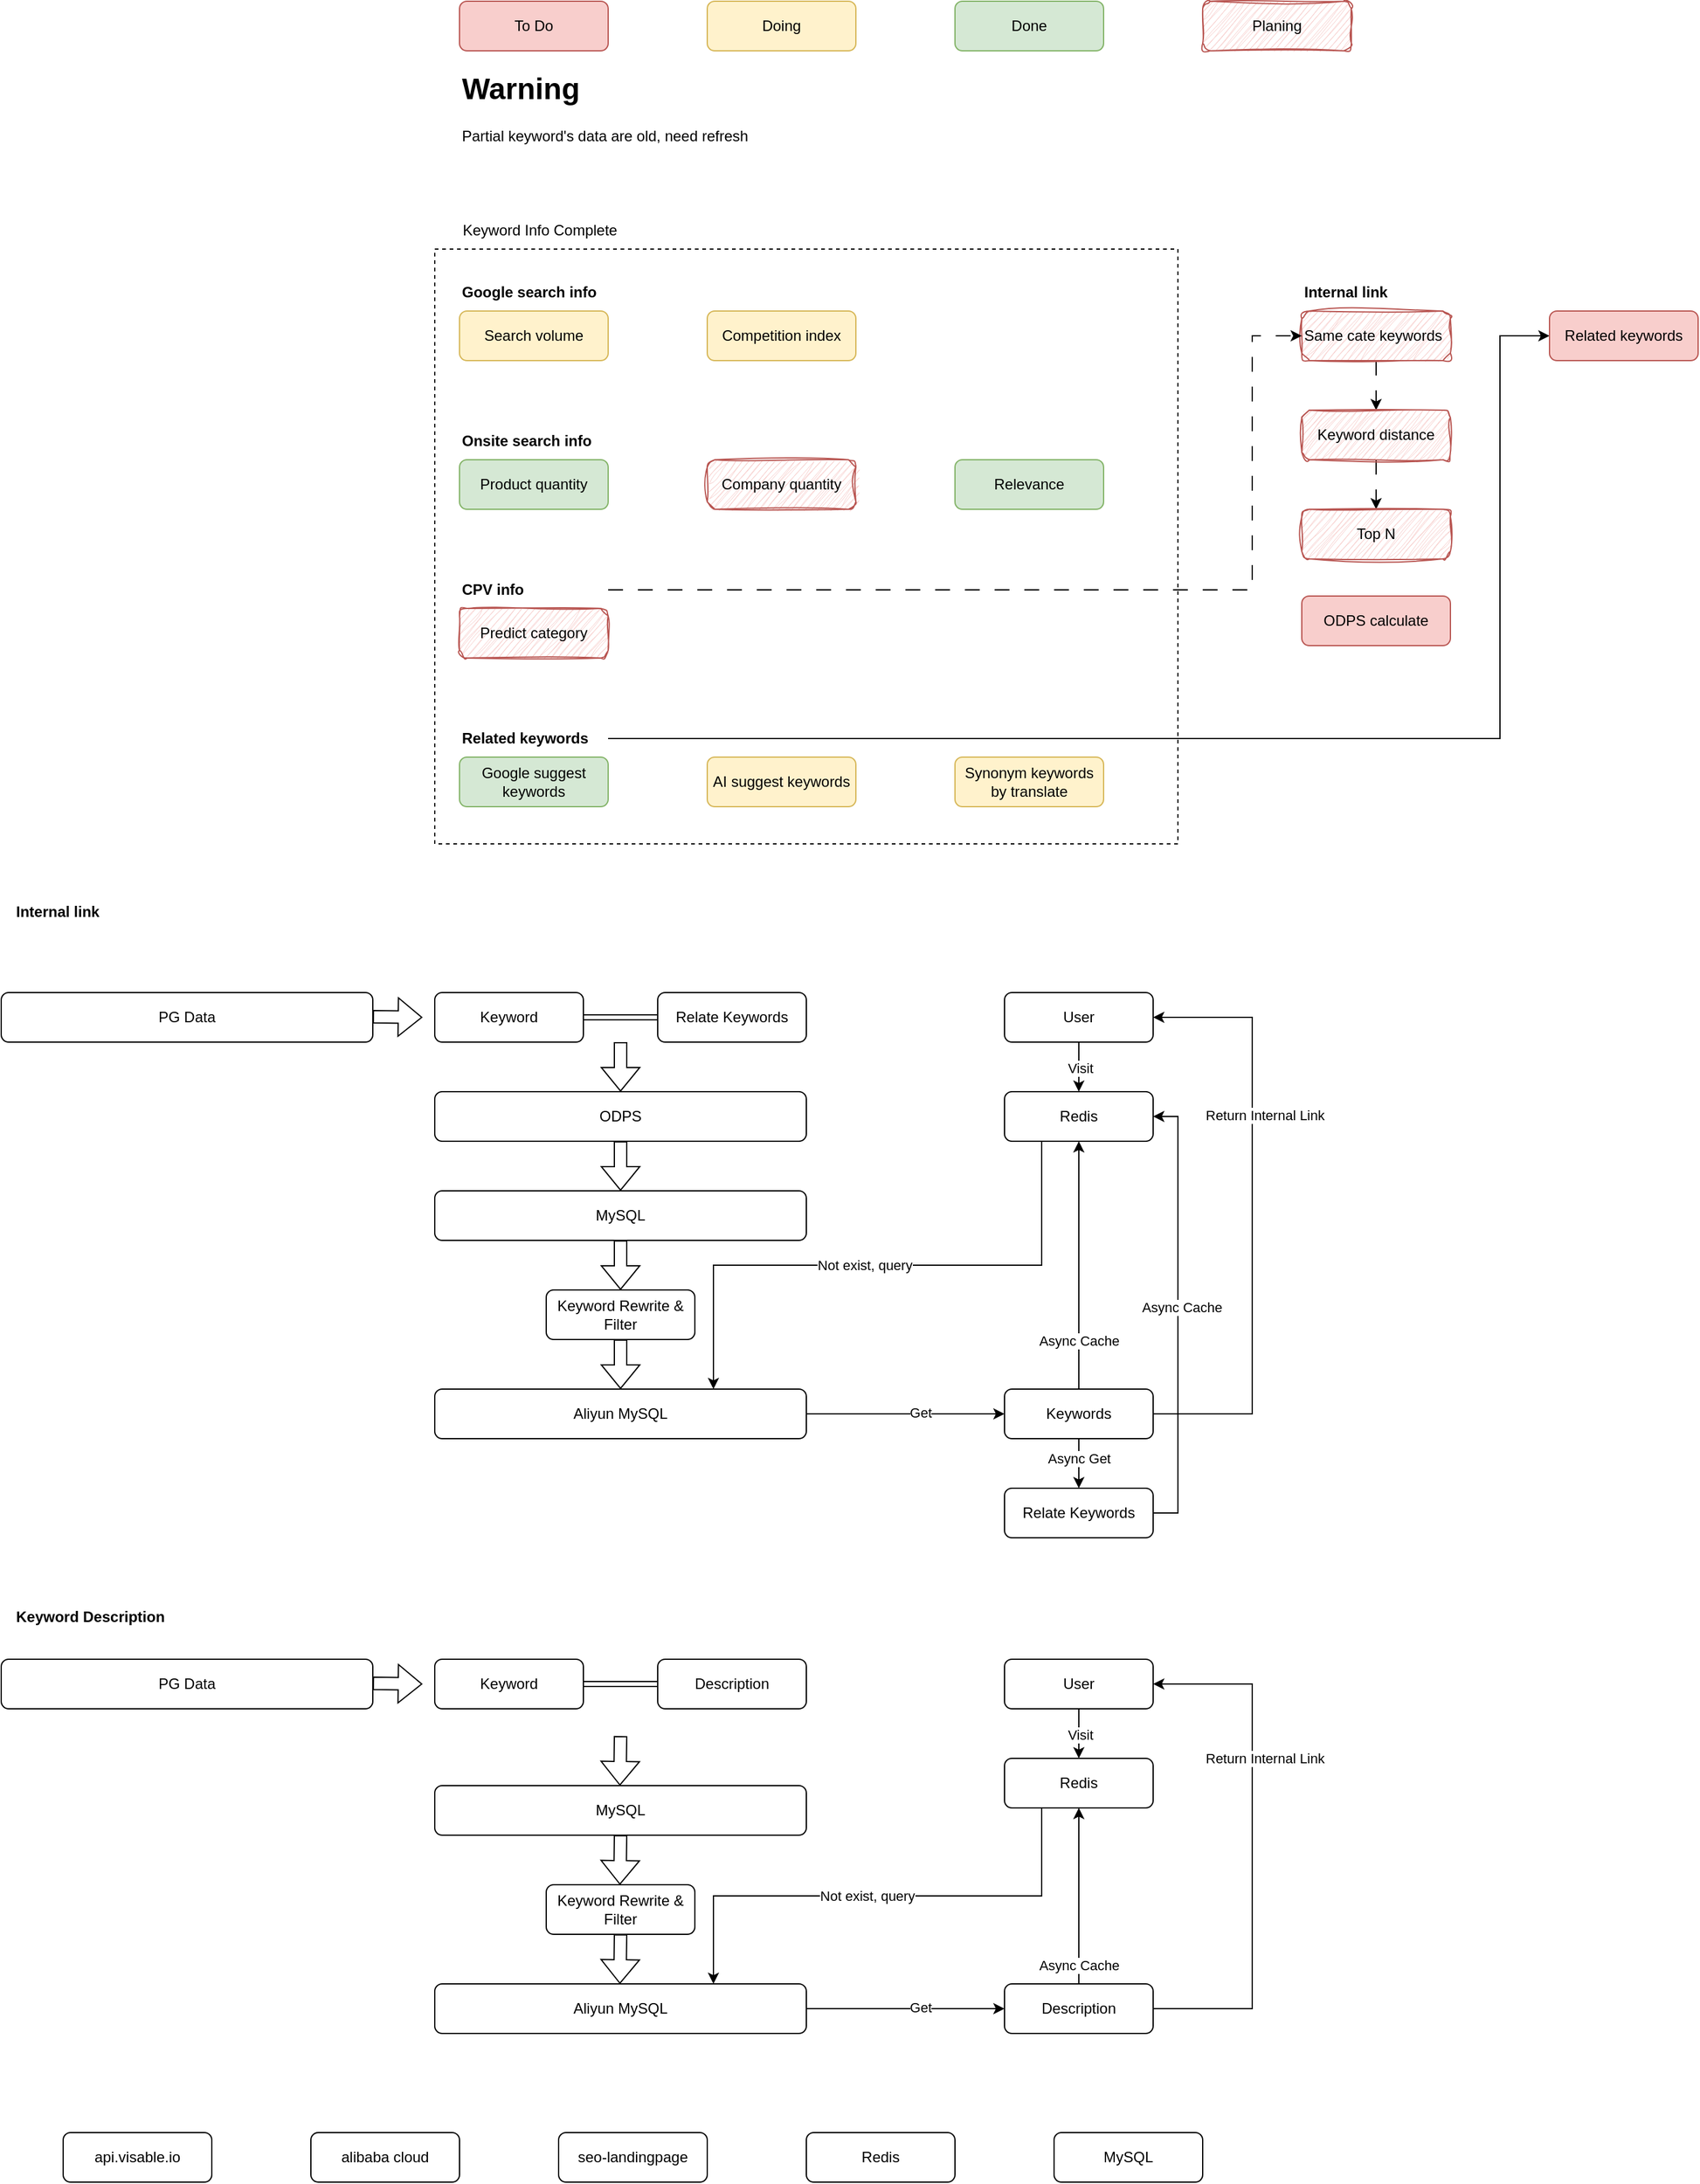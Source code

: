 <mxfile version="26.0.4">
  <diagram name="第 1 页" id="Ahy9z273mDnoItKWHtvz">
    <mxGraphModel dx="1853" dy="1712" grid="1" gridSize="10" guides="1" tooltips="1" connect="1" arrows="1" fold="1" page="1" pageScale="1" pageWidth="827" pageHeight="1169" math="0" shadow="0">
      <root>
        <mxCell id="0" />
        <mxCell id="1" parent="0" />
        <mxCell id="QLPklkZy8RkslpNxWZRx-1" value="" style="rounded=0;whiteSpace=wrap;html=1;fillColor=none;dashed=1;" parent="1" vertex="1">
          <mxGeometry x="60" y="80" width="600" height="480" as="geometry" />
        </mxCell>
        <mxCell id="ZgwYBRZ7Yv_oCQDFEMFJ-1" value="Search volume" style="rounded=1;whiteSpace=wrap;html=1;fillColor=#fff2cc;strokeColor=#d6b656;" parent="1" vertex="1">
          <mxGeometry x="80" y="130" width="120" height="40" as="geometry" />
        </mxCell>
        <mxCell id="ZgwYBRZ7Yv_oCQDFEMFJ-2" value="Google search info" style="text;html=1;align=left;verticalAlign=middle;whiteSpace=wrap;rounded=0;fontStyle=1" parent="1" vertex="1">
          <mxGeometry x="80" y="100" width="120" height="30" as="geometry" />
        </mxCell>
        <mxCell id="OpWzETZfZjG-gpqcdHy6-1" value="Google suggest keywords" style="rounded=1;whiteSpace=wrap;html=1;fillColor=#d5e8d4;strokeColor=#82b366;" parent="1" vertex="1">
          <mxGeometry x="80" y="490" width="120" height="40" as="geometry" />
        </mxCell>
        <mxCell id="OpWzETZfZjG-gpqcdHy6-23" style="edgeStyle=orthogonalEdgeStyle;rounded=0;orthogonalLoop=1;jettySize=auto;html=1;exitX=1;exitY=0.5;exitDx=0;exitDy=0;entryX=0;entryY=0.5;entryDx=0;entryDy=0;" parent="1" source="OpWzETZfZjG-gpqcdHy6-2" target="OpWzETZfZjG-gpqcdHy6-18" edge="1">
          <mxGeometry relative="1" as="geometry">
            <Array as="points">
              <mxPoint x="920" y="475" />
              <mxPoint x="920" y="150" />
            </Array>
          </mxGeometry>
        </mxCell>
        <mxCell id="OpWzETZfZjG-gpqcdHy6-2" value="Related keywords" style="text;html=1;align=left;verticalAlign=middle;whiteSpace=wrap;rounded=0;fontStyle=1" parent="1" vertex="1">
          <mxGeometry x="80" y="460" width="120" height="30" as="geometry" />
        </mxCell>
        <mxCell id="OpWzETZfZjG-gpqcdHy6-4" value="AI suggest keywords" style="rounded=1;whiteSpace=wrap;html=1;fillColor=#fff2cc;strokeColor=#d6b656;" parent="1" vertex="1">
          <mxGeometry x="280" y="490" width="120" height="40" as="geometry" />
        </mxCell>
        <mxCell id="OpWzETZfZjG-gpqcdHy6-30" style="edgeStyle=orthogonalEdgeStyle;rounded=0;orthogonalLoop=1;jettySize=auto;html=1;exitX=0.5;exitY=1;exitDx=0;exitDy=0;entryX=0.5;entryY=0;entryDx=0;entryDy=0;dashed=1;dashPattern=12 12;" parent="1" source="OpWzETZfZjG-gpqcdHy6-7" target="OpWzETZfZjG-gpqcdHy6-8" edge="1">
          <mxGeometry relative="1" as="geometry" />
        </mxCell>
        <mxCell id="OpWzETZfZjG-gpqcdHy6-7" value="Same cate keywords" style="rounded=1;whiteSpace=wrap;html=1;align=left;fillColor=#f8cecc;strokeColor=#b85450;sketch=1;curveFitting=1;jiggle=2;" parent="1" vertex="1">
          <mxGeometry x="760" y="130" width="120" height="40" as="geometry" />
        </mxCell>
        <mxCell id="OpWzETZfZjG-gpqcdHy6-31" style="edgeStyle=orthogonalEdgeStyle;rounded=0;orthogonalLoop=1;jettySize=auto;html=1;exitX=0.5;exitY=1;exitDx=0;exitDy=0;entryX=0.5;entryY=0;entryDx=0;entryDy=0;dashed=1;dashPattern=12 12;" parent="1" source="OpWzETZfZjG-gpqcdHy6-8" target="OpWzETZfZjG-gpqcdHy6-19" edge="1">
          <mxGeometry relative="1" as="geometry" />
        </mxCell>
        <mxCell id="OpWzETZfZjG-gpqcdHy6-8" value="Keyword distance" style="rounded=1;whiteSpace=wrap;html=1;sketch=1;curveFitting=1;jiggle=2;fillColor=#f8cecc;strokeColor=#b85450;" parent="1" vertex="1">
          <mxGeometry x="760" y="210" width="120" height="40" as="geometry" />
        </mxCell>
        <mxCell id="OpWzETZfZjG-gpqcdHy6-9" value="Competition index" style="rounded=1;whiteSpace=wrap;html=1;fillColor=#fff2cc;strokeColor=#d6b656;" parent="1" vertex="1">
          <mxGeometry x="280" y="130" width="120" height="40" as="geometry" />
        </mxCell>
        <mxCell id="OpWzETZfZjG-gpqcdHy6-11" value="Onsite search info" style="text;html=1;align=left;verticalAlign=middle;whiteSpace=wrap;rounded=0;fontStyle=1" parent="1" vertex="1">
          <mxGeometry x="80" y="220" width="110" height="30" as="geometry" />
        </mxCell>
        <mxCell id="OpWzETZfZjG-gpqcdHy6-12" value="Product quantity" style="rounded=1;whiteSpace=wrap;html=1;fillColor=#d5e8d4;strokeColor=#82b366;" parent="1" vertex="1">
          <mxGeometry x="80" y="250" width="120" height="40" as="geometry" />
        </mxCell>
        <mxCell id="OpWzETZfZjG-gpqcdHy6-13" value="Company quantity" style="rounded=1;whiteSpace=wrap;html=1;fillColor=#f8cecc;strokeColor=#b85450;sketch=1;curveFitting=1;jiggle=2;" parent="1" vertex="1">
          <mxGeometry x="280" y="250" width="120" height="40" as="geometry" />
        </mxCell>
        <mxCell id="OpWzETZfZjG-gpqcdHy6-14" value="Relevance" style="rounded=1;whiteSpace=wrap;html=1;fillColor=#d5e8d4;strokeColor=#82b366;" parent="1" vertex="1">
          <mxGeometry x="480" y="250" width="120" height="40" as="geometry" />
        </mxCell>
        <mxCell id="OpWzETZfZjG-gpqcdHy6-24" style="edgeStyle=orthogonalEdgeStyle;rounded=0;orthogonalLoop=1;jettySize=auto;html=1;entryX=0;entryY=0.5;entryDx=0;entryDy=0;align=left;dashed=1;dashPattern=12 12;" parent="1" source="OpWzETZfZjG-gpqcdHy6-15" target="OpWzETZfZjG-gpqcdHy6-7" edge="1">
          <mxGeometry relative="1" as="geometry">
            <Array as="points">
              <mxPoint x="720" y="355" />
              <mxPoint x="720" y="150" />
            </Array>
          </mxGeometry>
        </mxCell>
        <mxCell id="OpWzETZfZjG-gpqcdHy6-15" value="CPV info" style="text;html=1;align=left;verticalAlign=middle;whiteSpace=wrap;rounded=0;fillColor=none;fillStyle=auto;gradientColor=none;fontStyle=1" parent="1" vertex="1">
          <mxGeometry x="80" y="340" width="120" height="30" as="geometry" />
        </mxCell>
        <mxCell id="OpWzETZfZjG-gpqcdHy6-16" value="Predict category" style="rounded=1;whiteSpace=wrap;html=1;fillColor=#f8cecc;strokeColor=#b85450;sketch=1;curveFitting=1;jiggle=2;" parent="1" vertex="1">
          <mxGeometry x="80" y="370" width="120" height="40" as="geometry" />
        </mxCell>
        <mxCell id="OpWzETZfZjG-gpqcdHy6-17" value="Internal link" style="text;html=1;align=left;verticalAlign=middle;whiteSpace=wrap;rounded=0;fontStyle=1" parent="1" vertex="1">
          <mxGeometry x="760" y="100" width="110" height="30" as="geometry" />
        </mxCell>
        <mxCell id="OpWzETZfZjG-gpqcdHy6-18" value="Related keywords" style="rounded=1;whiteSpace=wrap;html=1;fillColor=#f8cecc;strokeColor=#b85450;" parent="1" vertex="1">
          <mxGeometry x="960" y="130" width="120" height="40" as="geometry" />
        </mxCell>
        <mxCell id="OpWzETZfZjG-gpqcdHy6-19" value="Top N" style="rounded=1;whiteSpace=wrap;html=1;sketch=1;curveFitting=1;jiggle=2;fillColor=#f8cecc;strokeColor=#b85450;" parent="1" vertex="1">
          <mxGeometry x="760" y="290" width="120" height="40" as="geometry" />
        </mxCell>
        <mxCell id="OpWzETZfZjG-gpqcdHy6-25" value="Doing" style="rounded=1;whiteSpace=wrap;html=1;fillColor=#fff2cc;strokeColor=#d6b656;" parent="1" vertex="1">
          <mxGeometry x="280" y="-120" width="120" height="40" as="geometry" />
        </mxCell>
        <mxCell id="OpWzETZfZjG-gpqcdHy6-26" value="To Do" style="rounded=1;whiteSpace=wrap;html=1;fillColor=#f8cecc;strokeColor=#b85450;" parent="1" vertex="1">
          <mxGeometry x="80" y="-120" width="120" height="40" as="geometry" />
        </mxCell>
        <mxCell id="OpWzETZfZjG-gpqcdHy6-27" value="Done" style="rounded=1;whiteSpace=wrap;html=1;fillColor=#d5e8d4;strokeColor=#82b366;" parent="1" vertex="1">
          <mxGeometry x="480" y="-120" width="120" height="40" as="geometry" />
        </mxCell>
        <mxCell id="OpWzETZfZjG-gpqcdHy6-28" value="Planing" style="rounded=1;whiteSpace=wrap;html=1;align=center;fillColor=#f8cecc;strokeColor=#b85450;sketch=1;curveFitting=1;jiggle=2;" parent="1" vertex="1">
          <mxGeometry x="680" y="-120" width="120" height="40" as="geometry" />
        </mxCell>
        <mxCell id="OpWzETZfZjG-gpqcdHy6-29" value="&lt;h1 style=&quot;margin-top: 0px;&quot;&gt;Warning&lt;/h1&gt;&lt;div&gt;Partial keyword&#39;s data are old, need refresh&lt;/div&gt;" style="text;html=1;whiteSpace=wrap;overflow=hidden;rounded=0;" parent="1" vertex="1">
          <mxGeometry x="80" y="-70" width="370" height="70" as="geometry" />
        </mxCell>
        <mxCell id="O7_T1QlpKEXNUx2ZE2-n-1" value="Synonym keywords by translate" style="rounded=1;whiteSpace=wrap;html=1;fillColor=#fff2cc;strokeColor=#d6b656;" parent="1" vertex="1">
          <mxGeometry x="480" y="490" width="120" height="40" as="geometry" />
        </mxCell>
        <mxCell id="QLPklkZy8RkslpNxWZRx-2" value="Keyword Info Complete" style="text;html=1;align=center;verticalAlign=middle;whiteSpace=wrap;rounded=0;" parent="1" vertex="1">
          <mxGeometry x="80" y="50" width="130" height="30" as="geometry" />
        </mxCell>
        <mxCell id="PvPpvk-Yxe5Tvdq7k4N1-1" value="ODPS calculate" style="rounded=1;whiteSpace=wrap;html=1;fillColor=#f8cecc;strokeColor=#b85450;" parent="1" vertex="1">
          <mxGeometry x="760" y="360" width="120" height="40" as="geometry" />
        </mxCell>
        <mxCell id="R172kMagoOxk6Mx1gbNo-3" value="Internal link" style="text;html=1;align=left;verticalAlign=middle;whiteSpace=wrap;rounded=0;fontStyle=1" parent="1" vertex="1">
          <mxGeometry x="-280" y="600" width="110" height="30" as="geometry" />
        </mxCell>
        <mxCell id="SXK19-3dQCqhiTptEsW_-3" style="edgeStyle=orthogonalEdgeStyle;rounded=0;orthogonalLoop=1;jettySize=auto;html=1;exitX=1;exitY=0.5;exitDx=0;exitDy=0;entryX=0;entryY=0.5;entryDx=0;entryDy=0;shape=link;" parent="1" source="SXK19-3dQCqhiTptEsW_-1" target="SXK19-3dQCqhiTptEsW_-2" edge="1">
          <mxGeometry relative="1" as="geometry" />
        </mxCell>
        <mxCell id="SXK19-3dQCqhiTptEsW_-1" value="Keyword" style="rounded=1;whiteSpace=wrap;html=1;" parent="1" vertex="1">
          <mxGeometry x="60" y="680" width="120" height="40" as="geometry" />
        </mxCell>
        <mxCell id="SXK19-3dQCqhiTptEsW_-2" value="Relate Keywords" style="rounded=1;whiteSpace=wrap;html=1;" parent="1" vertex="1">
          <mxGeometry x="240" y="680" width="120" height="40" as="geometry" />
        </mxCell>
        <mxCell id="SXK19-3dQCqhiTptEsW_-14" style="edgeStyle=orthogonalEdgeStyle;rounded=0;orthogonalLoop=1;jettySize=auto;html=1;exitX=0.5;exitY=1;exitDx=0;exitDy=0;entryX=0.5;entryY=0;entryDx=0;entryDy=0;shape=flexArrow;" parent="1" source="SXK19-3dQCqhiTptEsW_-4" target="SXK19-3dQCqhiTptEsW_-6" edge="1">
          <mxGeometry relative="1" as="geometry" />
        </mxCell>
        <mxCell id="SXK19-3dQCqhiTptEsW_-4" value="MySQL" style="rounded=1;whiteSpace=wrap;html=1;" parent="1" vertex="1">
          <mxGeometry x="60" y="840" width="300" height="40" as="geometry" />
        </mxCell>
        <mxCell id="SXK19-3dQCqhiTptEsW_-13" style="edgeStyle=orthogonalEdgeStyle;rounded=0;orthogonalLoop=1;jettySize=auto;html=1;exitX=0.5;exitY=1;exitDx=0;exitDy=0;entryX=0.5;entryY=0;entryDx=0;entryDy=0;shape=flexArrow;" parent="1" source="SXK19-3dQCqhiTptEsW_-5" target="SXK19-3dQCqhiTptEsW_-4" edge="1">
          <mxGeometry relative="1" as="geometry" />
        </mxCell>
        <mxCell id="SXK19-3dQCqhiTptEsW_-5" value="ODPS" style="rounded=1;whiteSpace=wrap;html=1;" parent="1" vertex="1">
          <mxGeometry x="60" y="760" width="300" height="40" as="geometry" />
        </mxCell>
        <mxCell id="SXK19-3dQCqhiTptEsW_-15" style="edgeStyle=orthogonalEdgeStyle;rounded=0;orthogonalLoop=1;jettySize=auto;html=1;exitX=0.5;exitY=1;exitDx=0;exitDy=0;shape=flexArrow;" parent="1" source="SXK19-3dQCqhiTptEsW_-6" target="SXK19-3dQCqhiTptEsW_-7" edge="1">
          <mxGeometry relative="1" as="geometry" />
        </mxCell>
        <mxCell id="SXK19-3dQCqhiTptEsW_-6" value="Keyword Rewrite &amp;amp; Filter" style="rounded=1;whiteSpace=wrap;html=1;" parent="1" vertex="1">
          <mxGeometry x="150" y="920" width="120" height="40" as="geometry" />
        </mxCell>
        <mxCell id="SXK19-3dQCqhiTptEsW_-22" style="edgeStyle=orthogonalEdgeStyle;rounded=0;orthogonalLoop=1;jettySize=auto;html=1;exitX=1;exitY=0.5;exitDx=0;exitDy=0;entryX=0;entryY=0.5;entryDx=0;entryDy=0;" parent="1" source="SXK19-3dQCqhiTptEsW_-7" target="SXK19-3dQCqhiTptEsW_-11" edge="1">
          <mxGeometry relative="1" as="geometry" />
        </mxCell>
        <mxCell id="SXK19-3dQCqhiTptEsW_-28" value="Get" style="edgeLabel;html=1;align=center;verticalAlign=middle;resizable=0;points=[];" parent="SXK19-3dQCqhiTptEsW_-22" vertex="1" connectable="0">
          <mxGeometry x="0.15" y="2" relative="1" as="geometry">
            <mxPoint y="1" as="offset" />
          </mxGeometry>
        </mxCell>
        <mxCell id="SXK19-3dQCqhiTptEsW_-7" value="Aliyun MySQL" style="rounded=1;whiteSpace=wrap;html=1;" parent="1" vertex="1">
          <mxGeometry x="60" y="1000" width="300" height="40" as="geometry" />
        </mxCell>
        <mxCell id="SXK19-3dQCqhiTptEsW_-16" style="edgeStyle=orthogonalEdgeStyle;rounded=0;orthogonalLoop=1;jettySize=auto;html=1;exitX=0.5;exitY=1;exitDx=0;exitDy=0;entryX=0.5;entryY=0;entryDx=0;entryDy=0;" parent="1" source="SXK19-3dQCqhiTptEsW_-8" target="SXK19-3dQCqhiTptEsW_-9" edge="1">
          <mxGeometry relative="1" as="geometry" />
        </mxCell>
        <mxCell id="SXK19-3dQCqhiTptEsW_-26" value="Visit" style="edgeLabel;html=1;align=center;verticalAlign=middle;resizable=0;points=[];" parent="SXK19-3dQCqhiTptEsW_-16" vertex="1" connectable="0">
          <mxGeometry x="0.025" y="1" relative="1" as="geometry">
            <mxPoint as="offset" />
          </mxGeometry>
        </mxCell>
        <mxCell id="SXK19-3dQCqhiTptEsW_-8" value="User" style="rounded=1;whiteSpace=wrap;html=1;" parent="1" vertex="1">
          <mxGeometry x="520" y="680" width="120" height="40" as="geometry" />
        </mxCell>
        <mxCell id="SXK19-3dQCqhiTptEsW_-24" style="edgeStyle=orthogonalEdgeStyle;rounded=0;orthogonalLoop=1;jettySize=auto;html=1;exitX=0.25;exitY=1;exitDx=0;exitDy=0;entryX=0.75;entryY=0;entryDx=0;entryDy=0;" parent="1" source="SXK19-3dQCqhiTptEsW_-9" target="SXK19-3dQCqhiTptEsW_-7" edge="1">
          <mxGeometry relative="1" as="geometry" />
        </mxCell>
        <mxCell id="SXK19-3dQCqhiTptEsW_-27" value="Not exist, query" style="edgeLabel;html=1;align=center;verticalAlign=middle;resizable=0;points=[];" parent="SXK19-3dQCqhiTptEsW_-24" vertex="1" connectable="0">
          <mxGeometry x="0.045" relative="1" as="geometry">
            <mxPoint as="offset" />
          </mxGeometry>
        </mxCell>
        <mxCell id="SXK19-3dQCqhiTptEsW_-9" value="Redis" style="rounded=1;whiteSpace=wrap;html=1;" parent="1" vertex="1">
          <mxGeometry x="520" y="760" width="120" height="40" as="geometry" />
        </mxCell>
        <mxCell id="SXK19-3dQCqhiTptEsW_-25" style="edgeStyle=orthogonalEdgeStyle;rounded=0;orthogonalLoop=1;jettySize=auto;html=1;exitX=0.5;exitY=0;exitDx=0;exitDy=0;entryX=0.5;entryY=1;entryDx=0;entryDy=0;" parent="1" source="SXK19-3dQCqhiTptEsW_-11" target="SXK19-3dQCqhiTptEsW_-9" edge="1">
          <mxGeometry relative="1" as="geometry" />
        </mxCell>
        <mxCell id="SXK19-3dQCqhiTptEsW_-29" value="Async Cache" style="edgeLabel;html=1;align=center;verticalAlign=middle;resizable=0;points=[];" parent="SXK19-3dQCqhiTptEsW_-25" vertex="1" connectable="0">
          <mxGeometry x="-0.165" relative="1" as="geometry">
            <mxPoint y="44" as="offset" />
          </mxGeometry>
        </mxCell>
        <mxCell id="SXK19-3dQCqhiTptEsW_-30" style="edgeStyle=orthogonalEdgeStyle;rounded=0;orthogonalLoop=1;jettySize=auto;html=1;exitX=0.5;exitY=1;exitDx=0;exitDy=0;entryX=0.5;entryY=0;entryDx=0;entryDy=0;" parent="1" source="SXK19-3dQCqhiTptEsW_-11" target="SXK19-3dQCqhiTptEsW_-21" edge="1">
          <mxGeometry relative="1" as="geometry" />
        </mxCell>
        <mxCell id="SXK19-3dQCqhiTptEsW_-31" value="Async Get" style="edgeLabel;html=1;align=center;verticalAlign=middle;resizable=0;points=[];" parent="SXK19-3dQCqhiTptEsW_-30" vertex="1" connectable="0">
          <mxGeometry x="-0.225" relative="1" as="geometry">
            <mxPoint as="offset" />
          </mxGeometry>
        </mxCell>
        <mxCell id="SXK19-3dQCqhiTptEsW_-35" style="edgeStyle=orthogonalEdgeStyle;rounded=0;orthogonalLoop=1;jettySize=auto;html=1;exitX=1;exitY=0.5;exitDx=0;exitDy=0;entryX=1;entryY=0.5;entryDx=0;entryDy=0;" parent="1" source="SXK19-3dQCqhiTptEsW_-11" target="SXK19-3dQCqhiTptEsW_-8" edge="1">
          <mxGeometry relative="1" as="geometry">
            <Array as="points">
              <mxPoint x="720" y="1020" />
              <mxPoint x="720" y="700" />
            </Array>
          </mxGeometry>
        </mxCell>
        <mxCell id="SXK19-3dQCqhiTptEsW_-36" value="Return Internal Link" style="edgeLabel;html=1;align=center;verticalAlign=middle;resizable=0;points=[];" parent="SXK19-3dQCqhiTptEsW_-35" vertex="1" connectable="0">
          <mxGeometry x="0.337" y="-1" relative="1" as="geometry">
            <mxPoint x="9" as="offset" />
          </mxGeometry>
        </mxCell>
        <mxCell id="SXK19-3dQCqhiTptEsW_-11" value="Keywords" style="rounded=1;whiteSpace=wrap;html=1;" parent="1" vertex="1">
          <mxGeometry x="520" y="1000" width="120" height="40" as="geometry" />
        </mxCell>
        <mxCell id="SXK19-3dQCqhiTptEsW_-12" value="" style="shape=flexArrow;endArrow=classic;html=1;rounded=0;" parent="1" target="SXK19-3dQCqhiTptEsW_-5" edge="1">
          <mxGeometry width="50" height="50" relative="1" as="geometry">
            <mxPoint x="210" y="720" as="sourcePoint" />
            <mxPoint x="750" y="910" as="targetPoint" />
          </mxGeometry>
        </mxCell>
        <mxCell id="SXK19-3dQCqhiTptEsW_-32" style="edgeStyle=orthogonalEdgeStyle;rounded=0;orthogonalLoop=1;jettySize=auto;html=1;exitX=1;exitY=0.5;exitDx=0;exitDy=0;entryX=1;entryY=0.5;entryDx=0;entryDy=0;" parent="1" source="SXK19-3dQCqhiTptEsW_-21" target="SXK19-3dQCqhiTptEsW_-9" edge="1">
          <mxGeometry relative="1" as="geometry" />
        </mxCell>
        <mxCell id="SXK19-3dQCqhiTptEsW_-33" value="Async Cache" style="edgeLabel;html=1;align=center;verticalAlign=middle;resizable=0;points=[];" parent="SXK19-3dQCqhiTptEsW_-32" vertex="1" connectable="0">
          <mxGeometry x="0.032" y="-3" relative="1" as="geometry">
            <mxPoint as="offset" />
          </mxGeometry>
        </mxCell>
        <mxCell id="SXK19-3dQCqhiTptEsW_-21" value="Relate Keywords" style="rounded=1;whiteSpace=wrap;html=1;" parent="1" vertex="1">
          <mxGeometry x="520" y="1080" width="120" height="40" as="geometry" />
        </mxCell>
        <mxCell id="P3ZBpjZqTPr8CXKGYrLp-1" value="PG Data" style="rounded=1;whiteSpace=wrap;html=1;" parent="1" vertex="1">
          <mxGeometry x="-290" y="680" width="300" height="40" as="geometry" />
        </mxCell>
        <mxCell id="P3ZBpjZqTPr8CXKGYrLp-4" value="" style="shape=flexArrow;endArrow=classic;html=1;rounded=0;" parent="1" edge="1">
          <mxGeometry width="50" height="50" relative="1" as="geometry">
            <mxPoint x="10" y="699.5" as="sourcePoint" />
            <mxPoint x="50" y="700" as="targetPoint" />
          </mxGeometry>
        </mxCell>
        <mxCell id="XP9X3RCGj3QsMXJREhf8-1" style="edgeStyle=orthogonalEdgeStyle;rounded=0;orthogonalLoop=1;jettySize=auto;html=1;exitX=1;exitY=0.5;exitDx=0;exitDy=0;entryX=0;entryY=0.5;entryDx=0;entryDy=0;shape=link;" edge="1" parent="1" source="XP9X3RCGj3QsMXJREhf8-2" target="XP9X3RCGj3QsMXJREhf8-3">
          <mxGeometry relative="1" as="geometry" />
        </mxCell>
        <mxCell id="XP9X3RCGj3QsMXJREhf8-2" value="Keyword" style="rounded=1;whiteSpace=wrap;html=1;" vertex="1" parent="1">
          <mxGeometry x="60" y="1218" width="120" height="40" as="geometry" />
        </mxCell>
        <mxCell id="XP9X3RCGj3QsMXJREhf8-3" value="Description" style="rounded=1;whiteSpace=wrap;html=1;" vertex="1" parent="1">
          <mxGeometry x="240" y="1218" width="120" height="40" as="geometry" />
        </mxCell>
        <mxCell id="XP9X3RCGj3QsMXJREhf8-5" value="MySQL" style="rounded=1;whiteSpace=wrap;html=1;" vertex="1" parent="1">
          <mxGeometry x="60" y="1320" width="300" height="40" as="geometry" />
        </mxCell>
        <mxCell id="XP9X3RCGj3QsMXJREhf8-9" value="Keyword Rewrite &amp;amp; Filter" style="rounded=1;whiteSpace=wrap;html=1;" vertex="1" parent="1">
          <mxGeometry x="150" y="1400" width="120" height="40" as="geometry" />
        </mxCell>
        <mxCell id="XP9X3RCGj3QsMXJREhf8-10" style="edgeStyle=orthogonalEdgeStyle;rounded=0;orthogonalLoop=1;jettySize=auto;html=1;exitX=1;exitY=0.5;exitDx=0;exitDy=0;entryX=0;entryY=0.5;entryDx=0;entryDy=0;" edge="1" parent="1" source="XP9X3RCGj3QsMXJREhf8-12" target="XP9X3RCGj3QsMXJREhf8-25">
          <mxGeometry relative="1" as="geometry" />
        </mxCell>
        <mxCell id="XP9X3RCGj3QsMXJREhf8-11" value="Get" style="edgeLabel;html=1;align=center;verticalAlign=middle;resizable=0;points=[];" vertex="1" connectable="0" parent="XP9X3RCGj3QsMXJREhf8-10">
          <mxGeometry x="0.15" y="2" relative="1" as="geometry">
            <mxPoint y="1" as="offset" />
          </mxGeometry>
        </mxCell>
        <mxCell id="XP9X3RCGj3QsMXJREhf8-12" value="Aliyun MySQL" style="rounded=1;whiteSpace=wrap;html=1;" vertex="1" parent="1">
          <mxGeometry x="60" y="1480" width="300" height="40" as="geometry" />
        </mxCell>
        <mxCell id="XP9X3RCGj3QsMXJREhf8-13" style="edgeStyle=orthogonalEdgeStyle;rounded=0;orthogonalLoop=1;jettySize=auto;html=1;exitX=0.5;exitY=1;exitDx=0;exitDy=0;entryX=0.5;entryY=0;entryDx=0;entryDy=0;" edge="1" parent="1" source="XP9X3RCGj3QsMXJREhf8-15" target="XP9X3RCGj3QsMXJREhf8-18">
          <mxGeometry relative="1" as="geometry" />
        </mxCell>
        <mxCell id="XP9X3RCGj3QsMXJREhf8-14" value="Visit" style="edgeLabel;html=1;align=center;verticalAlign=middle;resizable=0;points=[];" vertex="1" connectable="0" parent="XP9X3RCGj3QsMXJREhf8-13">
          <mxGeometry x="0.025" y="1" relative="1" as="geometry">
            <mxPoint as="offset" />
          </mxGeometry>
        </mxCell>
        <mxCell id="XP9X3RCGj3QsMXJREhf8-15" value="User" style="rounded=1;whiteSpace=wrap;html=1;" vertex="1" parent="1">
          <mxGeometry x="520" y="1218" width="120" height="40" as="geometry" />
        </mxCell>
        <mxCell id="XP9X3RCGj3QsMXJREhf8-16" style="edgeStyle=orthogonalEdgeStyle;rounded=0;orthogonalLoop=1;jettySize=auto;html=1;exitX=0.25;exitY=1;exitDx=0;exitDy=0;entryX=0.75;entryY=0;entryDx=0;entryDy=0;" edge="1" parent="1" source="XP9X3RCGj3QsMXJREhf8-18" target="XP9X3RCGj3QsMXJREhf8-12">
          <mxGeometry relative="1" as="geometry" />
        </mxCell>
        <mxCell id="XP9X3RCGj3QsMXJREhf8-17" value="Not exist, query" style="edgeLabel;html=1;align=center;verticalAlign=middle;resizable=0;points=[];" vertex="1" connectable="0" parent="XP9X3RCGj3QsMXJREhf8-16">
          <mxGeometry x="0.045" relative="1" as="geometry">
            <mxPoint as="offset" />
          </mxGeometry>
        </mxCell>
        <mxCell id="XP9X3RCGj3QsMXJREhf8-18" value="Redis" style="rounded=1;whiteSpace=wrap;html=1;" vertex="1" parent="1">
          <mxGeometry x="520" y="1298" width="120" height="40" as="geometry" />
        </mxCell>
        <mxCell id="XP9X3RCGj3QsMXJREhf8-19" style="edgeStyle=orthogonalEdgeStyle;rounded=0;orthogonalLoop=1;jettySize=auto;html=1;exitX=0.5;exitY=0;exitDx=0;exitDy=0;entryX=0.5;entryY=1;entryDx=0;entryDy=0;" edge="1" parent="1" source="XP9X3RCGj3QsMXJREhf8-25" target="XP9X3RCGj3QsMXJREhf8-18">
          <mxGeometry relative="1" as="geometry" />
        </mxCell>
        <mxCell id="XP9X3RCGj3QsMXJREhf8-20" value="Async Cache" style="edgeLabel;html=1;align=center;verticalAlign=middle;resizable=0;points=[];" vertex="1" connectable="0" parent="XP9X3RCGj3QsMXJREhf8-19">
          <mxGeometry x="-0.165" relative="1" as="geometry">
            <mxPoint y="44" as="offset" />
          </mxGeometry>
        </mxCell>
        <mxCell id="XP9X3RCGj3QsMXJREhf8-23" style="edgeStyle=orthogonalEdgeStyle;rounded=0;orthogonalLoop=1;jettySize=auto;html=1;exitX=1;exitY=0.5;exitDx=0;exitDy=0;entryX=1;entryY=0.5;entryDx=0;entryDy=0;" edge="1" parent="1" source="XP9X3RCGj3QsMXJREhf8-25" target="XP9X3RCGj3QsMXJREhf8-15">
          <mxGeometry relative="1" as="geometry">
            <Array as="points">
              <mxPoint x="720" y="1500" />
              <mxPoint x="720" y="1238" />
            </Array>
          </mxGeometry>
        </mxCell>
        <mxCell id="XP9X3RCGj3QsMXJREhf8-24" value="Return Internal Link" style="edgeLabel;html=1;align=center;verticalAlign=middle;resizable=0;points=[];" vertex="1" connectable="0" parent="XP9X3RCGj3QsMXJREhf8-23">
          <mxGeometry x="0.337" y="-1" relative="1" as="geometry">
            <mxPoint x="9" as="offset" />
          </mxGeometry>
        </mxCell>
        <mxCell id="XP9X3RCGj3QsMXJREhf8-25" value="Description" style="rounded=1;whiteSpace=wrap;html=1;" vertex="1" parent="1">
          <mxGeometry x="520" y="1480" width="120" height="40" as="geometry" />
        </mxCell>
        <mxCell id="XP9X3RCGj3QsMXJREhf8-30" value="PG Data" style="rounded=1;whiteSpace=wrap;html=1;" vertex="1" parent="1">
          <mxGeometry x="-290" y="1218" width="300" height="40" as="geometry" />
        </mxCell>
        <mxCell id="XP9X3RCGj3QsMXJREhf8-31" value="" style="shape=flexArrow;endArrow=classic;html=1;rounded=0;" edge="1" parent="1">
          <mxGeometry width="50" height="50" relative="1" as="geometry">
            <mxPoint x="10" y="1237.5" as="sourcePoint" />
            <mxPoint x="50" y="1238" as="targetPoint" />
          </mxGeometry>
        </mxCell>
        <mxCell id="XP9X3RCGj3QsMXJREhf8-32" value="Keyword Description" style="text;html=1;align=left;verticalAlign=middle;whiteSpace=wrap;rounded=0;fontStyle=1" vertex="1" parent="1">
          <mxGeometry x="-280" y="1169" width="140" height="30" as="geometry" />
        </mxCell>
        <mxCell id="XP9X3RCGj3QsMXJREhf8-34" value="" style="shape=flexArrow;endArrow=classic;html=1;rounded=0;" edge="1" parent="1">
          <mxGeometry width="50" height="50" relative="1" as="geometry">
            <mxPoint x="210" y="1280" as="sourcePoint" />
            <mxPoint x="209.5" y="1320" as="targetPoint" />
          </mxGeometry>
        </mxCell>
        <mxCell id="XP9X3RCGj3QsMXJREhf8-35" value="" style="shape=flexArrow;endArrow=classic;html=1;rounded=0;" edge="1" parent="1">
          <mxGeometry width="50" height="50" relative="1" as="geometry">
            <mxPoint x="210" y="1360" as="sourcePoint" />
            <mxPoint x="209.5" y="1400" as="targetPoint" />
          </mxGeometry>
        </mxCell>
        <mxCell id="XP9X3RCGj3QsMXJREhf8-36" value="" style="shape=flexArrow;endArrow=classic;html=1;rounded=0;" edge="1" parent="1">
          <mxGeometry width="50" height="50" relative="1" as="geometry">
            <mxPoint x="210" y="1440" as="sourcePoint" />
            <mxPoint x="209.5" y="1480" as="targetPoint" />
          </mxGeometry>
        </mxCell>
        <mxCell id="XP9X3RCGj3QsMXJREhf8-37" value="api.visable.io" style="rounded=1;whiteSpace=wrap;html=1;" vertex="1" parent="1">
          <mxGeometry x="-240" y="1600" width="120" height="40" as="geometry" />
        </mxCell>
        <mxCell id="XP9X3RCGj3QsMXJREhf8-38" value="alibaba cloud" style="rounded=1;whiteSpace=wrap;html=1;" vertex="1" parent="1">
          <mxGeometry x="-40" y="1600" width="120" height="40" as="geometry" />
        </mxCell>
        <mxCell id="XP9X3RCGj3QsMXJREhf8-39" value="seo-landingpage" style="rounded=1;whiteSpace=wrap;html=1;" vertex="1" parent="1">
          <mxGeometry x="160" y="1600" width="120" height="40" as="geometry" />
        </mxCell>
        <mxCell id="XP9X3RCGj3QsMXJREhf8-40" value="Redis" style="rounded=1;whiteSpace=wrap;html=1;" vertex="1" parent="1">
          <mxGeometry x="360" y="1600" width="120" height="40" as="geometry" />
        </mxCell>
        <mxCell id="XP9X3RCGj3QsMXJREhf8-41" value="MySQL" style="rounded=1;whiteSpace=wrap;html=1;" vertex="1" parent="1">
          <mxGeometry x="560" y="1600" width="120" height="40" as="geometry" />
        </mxCell>
      </root>
    </mxGraphModel>
  </diagram>
</mxfile>
